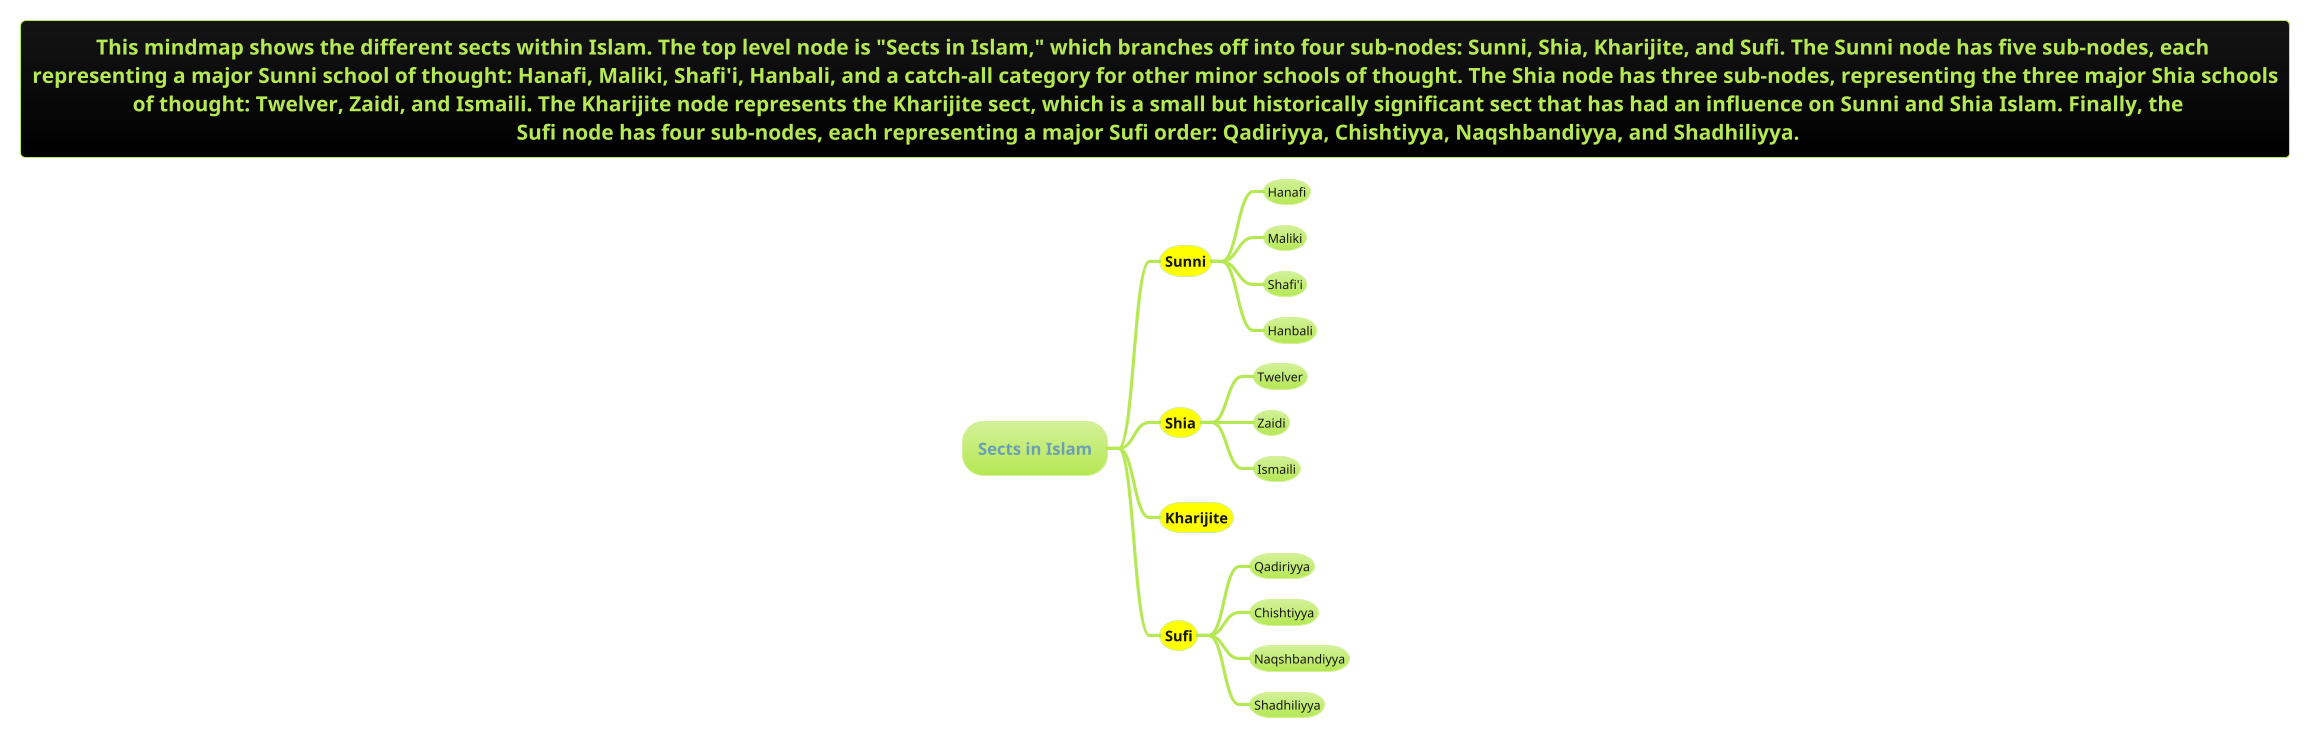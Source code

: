@startmindmap
!theme hacker
title This mindmap shows the different sects within Islam. The top level node is "Sects in Islam," which branches off into four sub-nodes: Sunni, Shia, Kharijite, and Sufi. The Sunni node has five sub-nodes, each \nrepresenting a major Sunni school of thought: Hanafi, Maliki, Shafi'i, Hanbali, and a catch-all category for other minor schools of thought. The Shia node has three sub-nodes, representing the three major Shia schools\n of thought: Twelver, Zaidi, and Ismaili. The Kharijite node represents the Kharijite sect, which is a small but historically significant sect that has had an influence on Sunni and Shia Islam. Finally, the\n Sufi node has four sub-nodes, each representing a major Sufi order: Qadiriyya, Chishtiyya, Naqshbandiyya, and Shadhiliyya.

* **Sects in Islam**
**[#yellow] **Sunni**
*** Hanafi
*** Maliki
*** Shafi'i
*** Hanbali
**[#yellow] **Shia**
*** Twelver
*** Zaidi
*** Ismaili
**[#yellow] **Kharijite**
**[#yellow] **Sufi**
*** Qadiriyya
*** Chishtiyya
*** Naqshbandiyya
*** Shadhiliyya
@endmindmap
